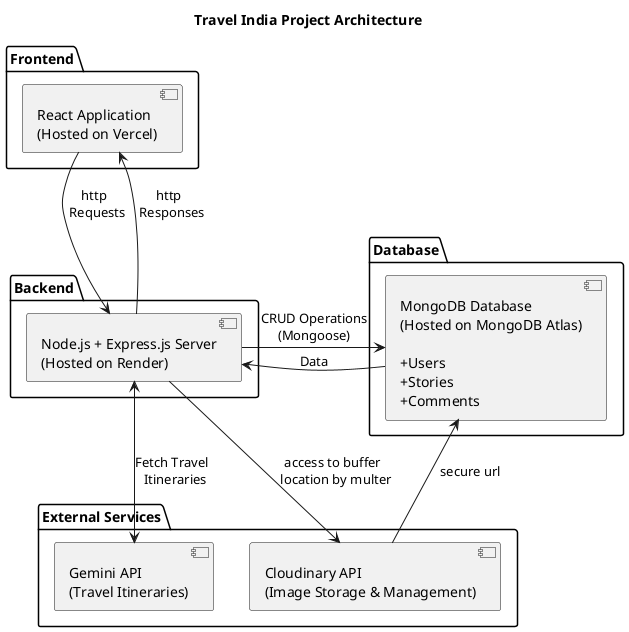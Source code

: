@startuml
title Travel India Project Architecture

!define RECTANGLE class

' Define Frontend
package "Frontend" {
    [React Application\n(Hosted on Vercel)] as FrontendApp
}

' Define Backend
package "Backend" {
    [Node.js + Express.js Server\n(Hosted on Render)] as BackendServer
}

' Define Database
package "Database" {
    [MongoDB Database\n(Hosted on MongoDB Atlas)\n\n+Users\n+Stories\n+Comments] as MongoDB
}

' Define External Services
package "External Services" {
    [Cloudinary API\n(Image Storage & Management)] as Cloudinary
    [Gemini API\n(Travel Itineraries)] as Gemini
}

' Define Connectivity
FrontendApp -> BackendServer : http \n Requests
FrontendApp <-- BackendServer : http \n Responses
BackendServer -> MongoDB : CRUD Operations\n(Mongoose)
BackendServer --> Cloudinary : access to buffer \n location by multer
MongoDB <-- Cloudinary : secure url
BackendServer <--> Gemini : Fetch Travel \n Itineraries
BackendServer <- MongoDB : Data


@enduml

' https://www.plantuml.com/plantuml/